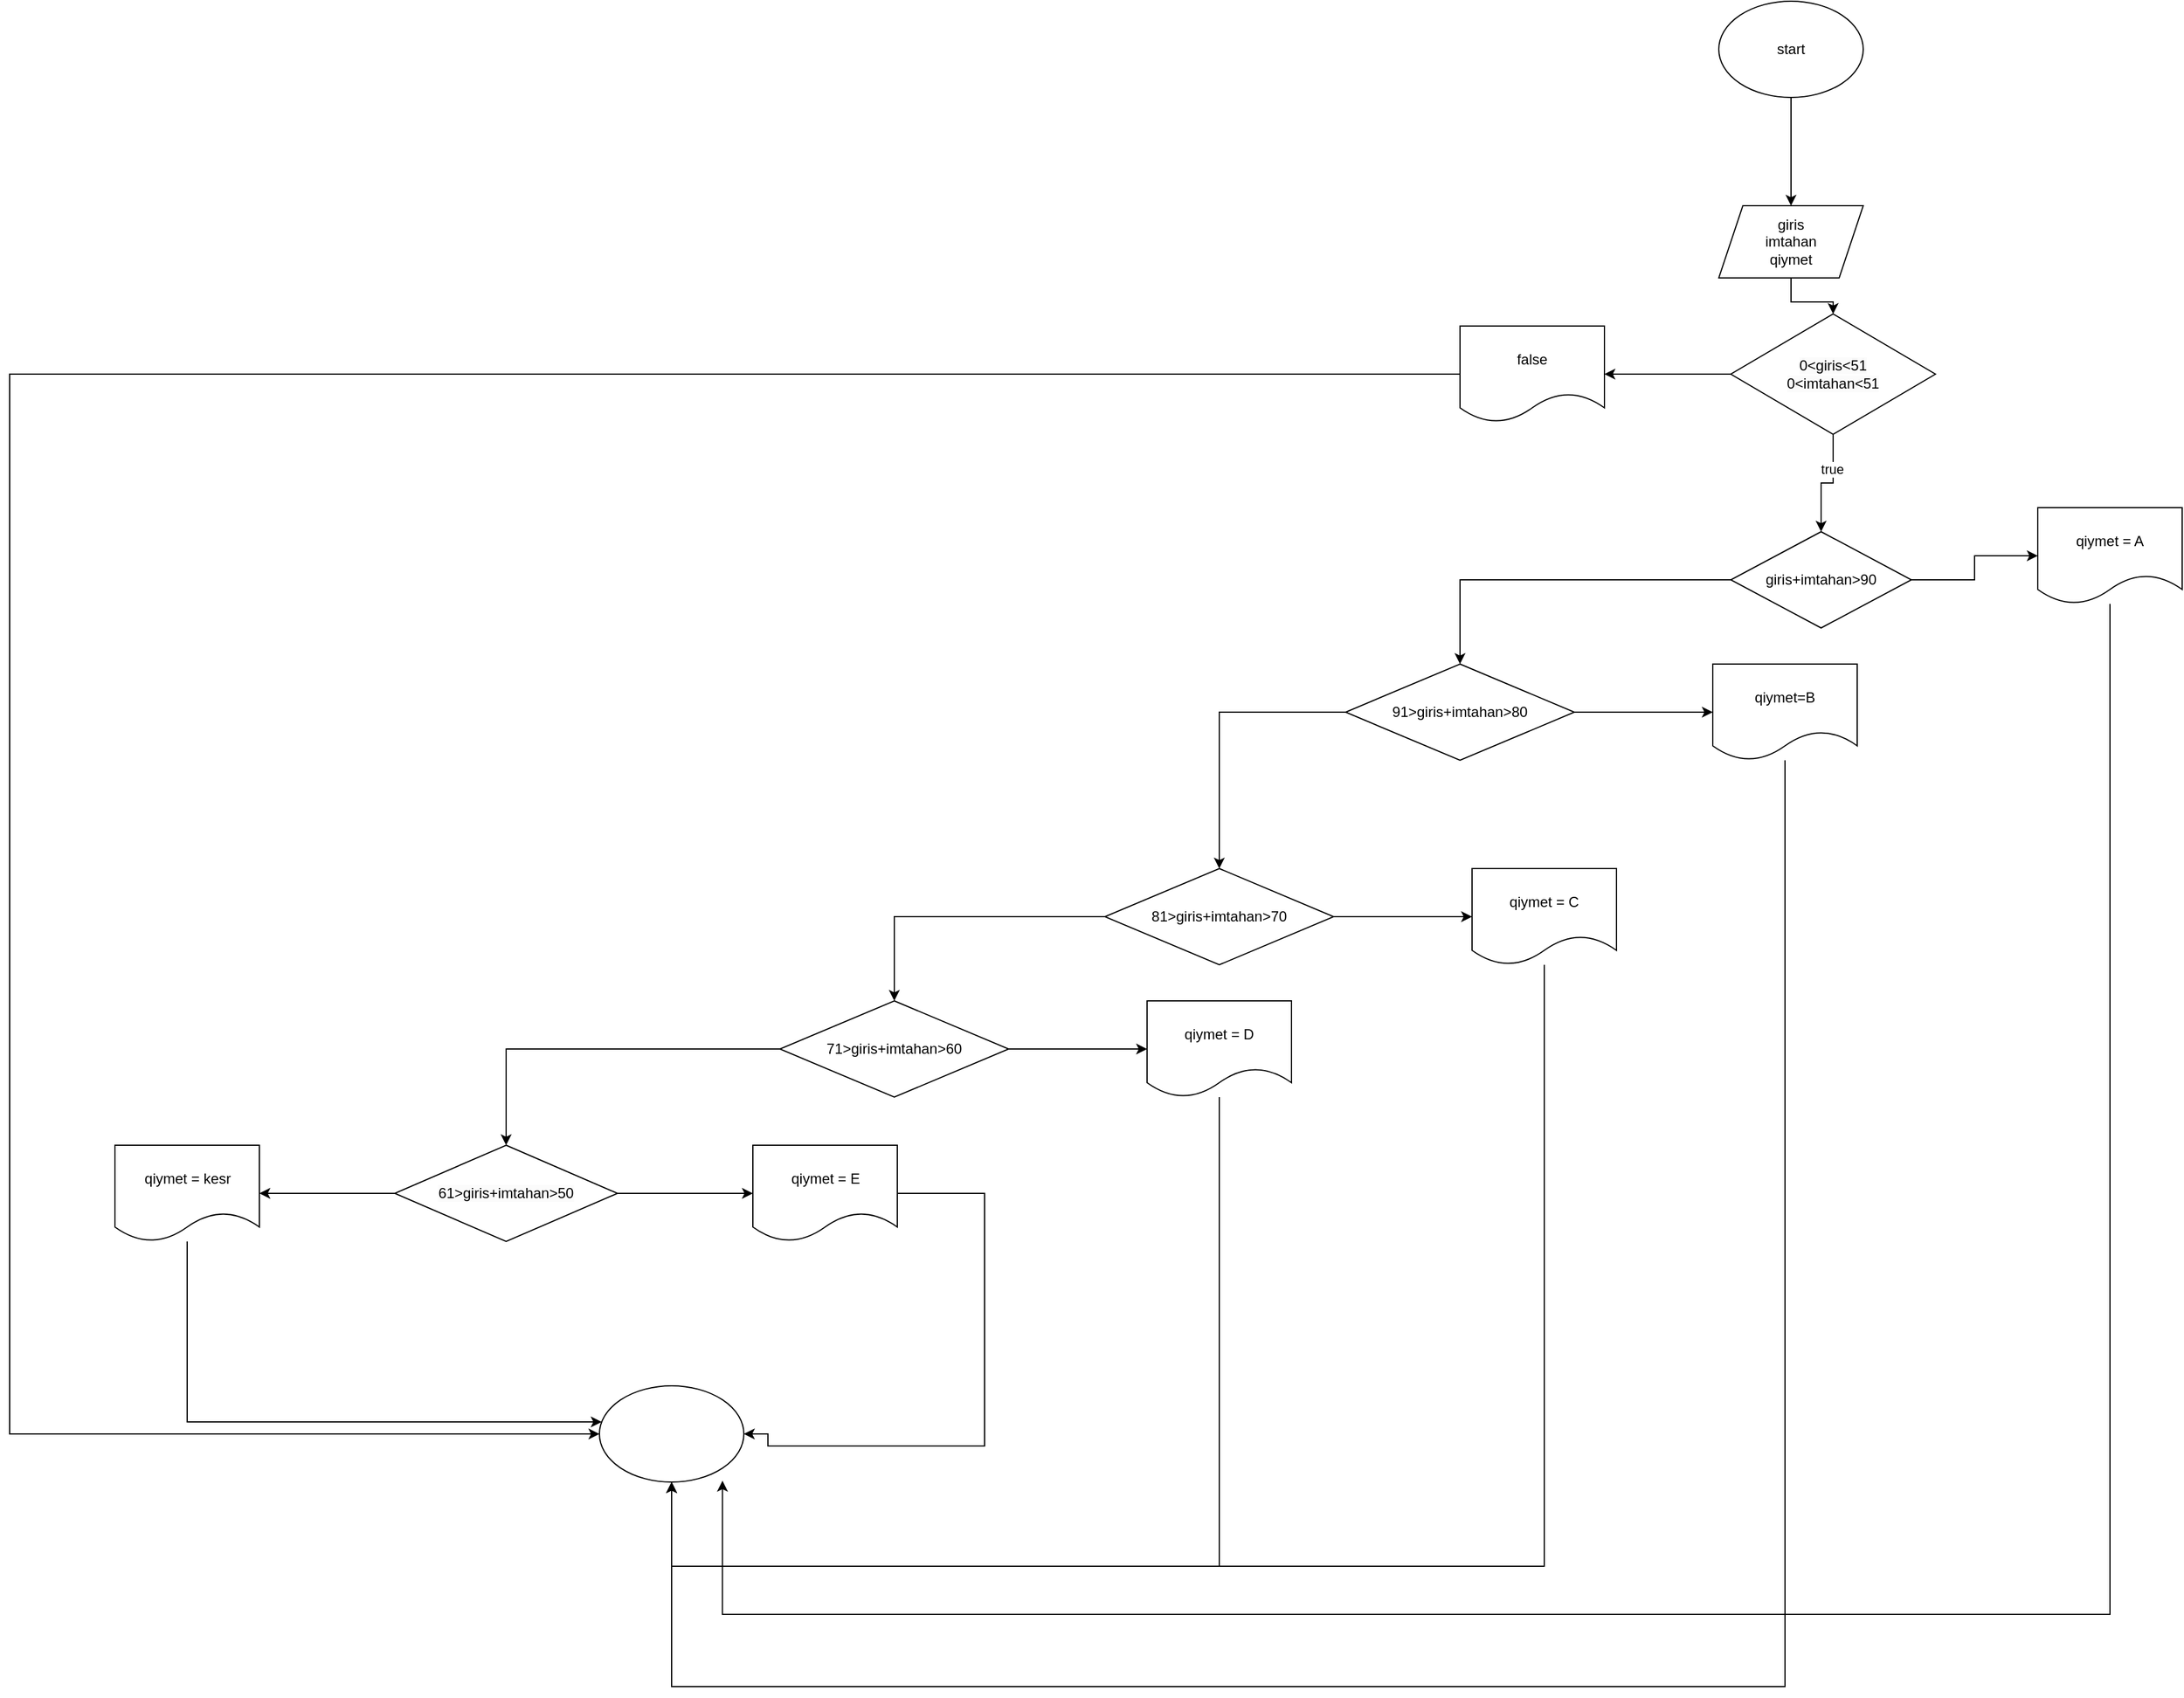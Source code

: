 <mxfile version="23.1.8" type="device">
  <diagram name="Page-1" id="t9x0q9P9hegh1RTQgQOG">
    <mxGraphModel dx="3800" dy="1114" grid="1" gridSize="10" guides="1" tooltips="1" connect="1" arrows="1" fold="1" page="1" pageScale="1" pageWidth="850" pageHeight="1100" math="0" shadow="0">
      <root>
        <mxCell id="0" />
        <mxCell id="1" parent="0" />
        <mxCell id="JcDBIYOGk32Cp_c7DMLU-3" value="" style="edgeStyle=orthogonalEdgeStyle;rounded=0;orthogonalLoop=1;jettySize=auto;html=1;" edge="1" parent="1" source="JcDBIYOGk32Cp_c7DMLU-1" target="JcDBIYOGk32Cp_c7DMLU-2">
          <mxGeometry relative="1" as="geometry" />
        </mxCell>
        <mxCell id="JcDBIYOGk32Cp_c7DMLU-1" value="start" style="ellipse;whiteSpace=wrap;html=1;" vertex="1" parent="1">
          <mxGeometry x="230" y="130" width="120" height="80" as="geometry" />
        </mxCell>
        <mxCell id="JcDBIYOGk32Cp_c7DMLU-5" value="" style="edgeStyle=orthogonalEdgeStyle;rounded=0;orthogonalLoop=1;jettySize=auto;html=1;" edge="1" parent="1" source="JcDBIYOGk32Cp_c7DMLU-39" target="JcDBIYOGk32Cp_c7DMLU-4">
          <mxGeometry relative="1" as="geometry" />
        </mxCell>
        <mxCell id="JcDBIYOGk32Cp_c7DMLU-43" value="true" style="edgeLabel;html=1;align=center;verticalAlign=middle;resizable=0;points=[];" vertex="1" connectable="0" parent="JcDBIYOGk32Cp_c7DMLU-5">
          <mxGeometry x="-0.365" y="-1" relative="1" as="geometry">
            <mxPoint as="offset" />
          </mxGeometry>
        </mxCell>
        <mxCell id="JcDBIYOGk32Cp_c7DMLU-2" value="giris&lt;br&gt;imtahan&lt;br&gt;qiymet" style="shape=parallelogram;perimeter=parallelogramPerimeter;whiteSpace=wrap;html=1;fixedSize=1;" vertex="1" parent="1">
          <mxGeometry x="230" y="300" width="120" height="60" as="geometry" />
        </mxCell>
        <mxCell id="JcDBIYOGk32Cp_c7DMLU-7" value="" style="edgeStyle=orthogonalEdgeStyle;rounded=0;orthogonalLoop=1;jettySize=auto;html=1;" edge="1" parent="1" source="JcDBIYOGk32Cp_c7DMLU-4" target="JcDBIYOGk32Cp_c7DMLU-6">
          <mxGeometry relative="1" as="geometry" />
        </mxCell>
        <mxCell id="JcDBIYOGk32Cp_c7DMLU-9" value="" style="edgeStyle=orthogonalEdgeStyle;rounded=0;orthogonalLoop=1;jettySize=auto;html=1;" edge="1" parent="1" source="JcDBIYOGk32Cp_c7DMLU-4" target="JcDBIYOGk32Cp_c7DMLU-8">
          <mxGeometry relative="1" as="geometry" />
        </mxCell>
        <mxCell id="JcDBIYOGk32Cp_c7DMLU-4" value="giris+imtahan&amp;gt;90" style="rhombus;whiteSpace=wrap;html=1;" vertex="1" parent="1">
          <mxGeometry x="240" y="571" width="150" height="80" as="geometry" />
        </mxCell>
        <mxCell id="JcDBIYOGk32Cp_c7DMLU-6" value="qiymet = A" style="shape=document;whiteSpace=wrap;html=1;boundedLbl=1;" vertex="1" parent="1">
          <mxGeometry x="495" y="551" width="120" height="80" as="geometry" />
        </mxCell>
        <mxCell id="JcDBIYOGk32Cp_c7DMLU-11" value="" style="edgeStyle=orthogonalEdgeStyle;rounded=0;orthogonalLoop=1;jettySize=auto;html=1;" edge="1" parent="1" source="JcDBIYOGk32Cp_c7DMLU-8" target="JcDBIYOGk32Cp_c7DMLU-10">
          <mxGeometry relative="1" as="geometry" />
        </mxCell>
        <mxCell id="JcDBIYOGk32Cp_c7DMLU-13" value="" style="edgeStyle=orthogonalEdgeStyle;rounded=0;orthogonalLoop=1;jettySize=auto;html=1;" edge="1" parent="1" source="JcDBIYOGk32Cp_c7DMLU-8" target="JcDBIYOGk32Cp_c7DMLU-12">
          <mxGeometry relative="1" as="geometry" />
        </mxCell>
        <mxCell id="JcDBIYOGk32Cp_c7DMLU-8" value="91&amp;gt;giris+imtahan&amp;gt;80" style="rhombus;whiteSpace=wrap;html=1;" vertex="1" parent="1">
          <mxGeometry x="-80" y="681" width="190" height="80" as="geometry" />
        </mxCell>
        <mxCell id="JcDBIYOGk32Cp_c7DMLU-37" style="edgeStyle=orthogonalEdgeStyle;rounded=0;orthogonalLoop=1;jettySize=auto;html=1;" edge="1" parent="1" source="JcDBIYOGk32Cp_c7DMLU-10" target="JcDBIYOGk32Cp_c7DMLU-32">
          <mxGeometry relative="1" as="geometry">
            <Array as="points">
              <mxPoint x="285" y="1531" />
              <mxPoint x="-640" y="1531" />
            </Array>
          </mxGeometry>
        </mxCell>
        <mxCell id="JcDBIYOGk32Cp_c7DMLU-10" value="qiymet=B" style="shape=document;whiteSpace=wrap;html=1;boundedLbl=1;" vertex="1" parent="1">
          <mxGeometry x="225" y="681" width="120" height="80" as="geometry" />
        </mxCell>
        <mxCell id="JcDBIYOGk32Cp_c7DMLU-19" value="" style="edgeStyle=orthogonalEdgeStyle;rounded=0;orthogonalLoop=1;jettySize=auto;html=1;" edge="1" parent="1" source="JcDBIYOGk32Cp_c7DMLU-12" target="JcDBIYOGk32Cp_c7DMLU-18">
          <mxGeometry relative="1" as="geometry" />
        </mxCell>
        <mxCell id="JcDBIYOGk32Cp_c7DMLU-21" value="" style="edgeStyle=orthogonalEdgeStyle;rounded=0;orthogonalLoop=1;jettySize=auto;html=1;" edge="1" parent="1" source="JcDBIYOGk32Cp_c7DMLU-12" target="JcDBIYOGk32Cp_c7DMLU-20">
          <mxGeometry relative="1" as="geometry" />
        </mxCell>
        <mxCell id="JcDBIYOGk32Cp_c7DMLU-12" value="81&amp;gt;giris+imtahan&amp;gt;70" style="rhombus;whiteSpace=wrap;html=1;" vertex="1" parent="1">
          <mxGeometry x="-280" y="851" width="190" height="80" as="geometry" />
        </mxCell>
        <mxCell id="JcDBIYOGk32Cp_c7DMLU-36" style="edgeStyle=orthogonalEdgeStyle;rounded=0;orthogonalLoop=1;jettySize=auto;html=1;" edge="1" parent="1" source="JcDBIYOGk32Cp_c7DMLU-18" target="JcDBIYOGk32Cp_c7DMLU-32">
          <mxGeometry relative="1" as="geometry">
            <Array as="points">
              <mxPoint x="85" y="1431" />
              <mxPoint x="-640" y="1431" />
            </Array>
          </mxGeometry>
        </mxCell>
        <mxCell id="JcDBIYOGk32Cp_c7DMLU-18" value="qiymet = C" style="shape=document;whiteSpace=wrap;html=1;boundedLbl=1;" vertex="1" parent="1">
          <mxGeometry x="25" y="851" width="120" height="80" as="geometry" />
        </mxCell>
        <mxCell id="JcDBIYOGk32Cp_c7DMLU-23" value="" style="edgeStyle=orthogonalEdgeStyle;rounded=0;orthogonalLoop=1;jettySize=auto;html=1;" edge="1" parent="1" source="JcDBIYOGk32Cp_c7DMLU-20" target="JcDBIYOGk32Cp_c7DMLU-22">
          <mxGeometry relative="1" as="geometry" />
        </mxCell>
        <mxCell id="JcDBIYOGk32Cp_c7DMLU-27" value="" style="edgeStyle=orthogonalEdgeStyle;rounded=0;orthogonalLoop=1;jettySize=auto;html=1;" edge="1" parent="1" source="JcDBIYOGk32Cp_c7DMLU-20" target="JcDBIYOGk32Cp_c7DMLU-26">
          <mxGeometry relative="1" as="geometry" />
        </mxCell>
        <mxCell id="JcDBIYOGk32Cp_c7DMLU-20" value="71&amp;gt;giris+imtahan&amp;gt;60" style="rhombus;whiteSpace=wrap;html=1;" vertex="1" parent="1">
          <mxGeometry x="-550" y="961" width="190" height="80" as="geometry" />
        </mxCell>
        <mxCell id="JcDBIYOGk32Cp_c7DMLU-35" style="edgeStyle=orthogonalEdgeStyle;rounded=0;orthogonalLoop=1;jettySize=auto;html=1;" edge="1" parent="1" source="JcDBIYOGk32Cp_c7DMLU-22" target="JcDBIYOGk32Cp_c7DMLU-32">
          <mxGeometry relative="1" as="geometry">
            <mxPoint x="-240" y="1341" as="targetPoint" />
            <Array as="points">
              <mxPoint x="-185" y="1431" />
              <mxPoint x="-640" y="1431" />
            </Array>
          </mxGeometry>
        </mxCell>
        <mxCell id="JcDBIYOGk32Cp_c7DMLU-22" value="qiymet = D" style="shape=document;whiteSpace=wrap;html=1;boundedLbl=1;" vertex="1" parent="1">
          <mxGeometry x="-245" y="961" width="120" height="80" as="geometry" />
        </mxCell>
        <mxCell id="JcDBIYOGk32Cp_c7DMLU-29" value="" style="edgeStyle=orthogonalEdgeStyle;rounded=0;orthogonalLoop=1;jettySize=auto;html=1;" edge="1" parent="1" source="JcDBIYOGk32Cp_c7DMLU-26" target="JcDBIYOGk32Cp_c7DMLU-28">
          <mxGeometry relative="1" as="geometry" />
        </mxCell>
        <mxCell id="JcDBIYOGk32Cp_c7DMLU-31" value="" style="edgeStyle=orthogonalEdgeStyle;rounded=0;orthogonalLoop=1;jettySize=auto;html=1;" edge="1" parent="1" source="JcDBIYOGk32Cp_c7DMLU-26" target="JcDBIYOGk32Cp_c7DMLU-30">
          <mxGeometry relative="1" as="geometry" />
        </mxCell>
        <mxCell id="JcDBIYOGk32Cp_c7DMLU-26" value="&lt;br&gt;&lt;span style=&quot;color: rgb(0, 0, 0); font-family: Helvetica; font-size: 12px; font-style: normal; font-variant-ligatures: normal; font-variant-caps: normal; font-weight: 400; letter-spacing: normal; orphans: 2; text-align: center; text-indent: 0px; text-transform: none; widows: 2; word-spacing: 0px; -webkit-text-stroke-width: 0px; background-color: rgb(251, 251, 251); text-decoration-thickness: initial; text-decoration-style: initial; text-decoration-color: initial; float: none; display: inline !important;&quot;&gt;61&amp;gt;giris+imtahan&amp;gt;50&lt;/span&gt;&lt;div&gt;&lt;br/&gt;&lt;/div&gt;" style="rhombus;whiteSpace=wrap;html=1;" vertex="1" parent="1">
          <mxGeometry x="-870" y="1081" width="185" height="80" as="geometry" />
        </mxCell>
        <mxCell id="JcDBIYOGk32Cp_c7DMLU-34" style="edgeStyle=orthogonalEdgeStyle;rounded=0;orthogonalLoop=1;jettySize=auto;html=1;entryX=1;entryY=0.5;entryDx=0;entryDy=0;" edge="1" parent="1" source="JcDBIYOGk32Cp_c7DMLU-28" target="JcDBIYOGk32Cp_c7DMLU-32">
          <mxGeometry relative="1" as="geometry">
            <Array as="points">
              <mxPoint x="-380" y="1121" />
              <mxPoint x="-380" y="1331" />
              <mxPoint x="-560" y="1331" />
              <mxPoint x="-560" y="1321" />
            </Array>
          </mxGeometry>
        </mxCell>
        <mxCell id="JcDBIYOGk32Cp_c7DMLU-28" value="qiymet = E" style="shape=document;whiteSpace=wrap;html=1;boundedLbl=1;" vertex="1" parent="1">
          <mxGeometry x="-572.5" y="1081" width="120" height="80" as="geometry" />
        </mxCell>
        <mxCell id="JcDBIYOGk32Cp_c7DMLU-33" style="edgeStyle=orthogonalEdgeStyle;rounded=0;orthogonalLoop=1;jettySize=auto;html=1;" edge="1" parent="1" source="JcDBIYOGk32Cp_c7DMLU-30" target="JcDBIYOGk32Cp_c7DMLU-32">
          <mxGeometry relative="1" as="geometry">
            <Array as="points">
              <mxPoint x="-1042" y="1311" />
            </Array>
          </mxGeometry>
        </mxCell>
        <mxCell id="JcDBIYOGk32Cp_c7DMLU-30" value="qiymet = kesr" style="shape=document;whiteSpace=wrap;html=1;boundedLbl=1;" vertex="1" parent="1">
          <mxGeometry x="-1102.5" y="1081" width="120" height="80" as="geometry" />
        </mxCell>
        <mxCell id="JcDBIYOGk32Cp_c7DMLU-32" value="" style="ellipse;whiteSpace=wrap;html=1;" vertex="1" parent="1">
          <mxGeometry x="-700" y="1281" width="120" height="80" as="geometry" />
        </mxCell>
        <mxCell id="JcDBIYOGk32Cp_c7DMLU-38" style="edgeStyle=orthogonalEdgeStyle;rounded=0;orthogonalLoop=1;jettySize=auto;html=1;entryX=0.852;entryY=0.986;entryDx=0;entryDy=0;entryPerimeter=0;" edge="1" parent="1" source="JcDBIYOGk32Cp_c7DMLU-6" target="JcDBIYOGk32Cp_c7DMLU-32">
          <mxGeometry relative="1" as="geometry">
            <Array as="points">
              <mxPoint x="555" y="1471" />
              <mxPoint x="-598" y="1471" />
            </Array>
          </mxGeometry>
        </mxCell>
        <mxCell id="JcDBIYOGk32Cp_c7DMLU-40" value="" style="edgeStyle=orthogonalEdgeStyle;rounded=0;orthogonalLoop=1;jettySize=auto;html=1;" edge="1" parent="1" source="JcDBIYOGk32Cp_c7DMLU-2" target="JcDBIYOGk32Cp_c7DMLU-39">
          <mxGeometry relative="1" as="geometry">
            <mxPoint x="290" y="360" as="sourcePoint" />
            <mxPoint x="315" y="571" as="targetPoint" />
          </mxGeometry>
        </mxCell>
        <mxCell id="JcDBIYOGk32Cp_c7DMLU-45" value="" style="edgeStyle=orthogonalEdgeStyle;rounded=0;orthogonalLoop=1;jettySize=auto;html=1;" edge="1" parent="1" source="JcDBIYOGk32Cp_c7DMLU-39" target="JcDBIYOGk32Cp_c7DMLU-44">
          <mxGeometry relative="1" as="geometry" />
        </mxCell>
        <mxCell id="JcDBIYOGk32Cp_c7DMLU-39" value="&lt;br&gt;&lt;span style=&quot;color: rgb(0, 0, 0); font-family: Helvetica; font-size: 12px; font-style: normal; font-variant-ligatures: normal; font-variant-caps: normal; font-weight: 400; letter-spacing: normal; orphans: 2; text-align: center; text-indent: 0px; text-transform: none; widows: 2; word-spacing: 0px; -webkit-text-stroke-width: 0px; background-color: rgb(251, 251, 251); text-decoration-thickness: initial; text-decoration-style: initial; text-decoration-color: initial; float: none; display: inline !important;&quot;&gt;0&amp;lt;giris&amp;lt;51&lt;/span&gt;&lt;br style=&quot;border-color: var(--border-color); color: rgb(0, 0, 0); font-family: Helvetica; font-size: 12px; font-style: normal; font-variant-ligatures: normal; font-variant-caps: normal; font-weight: 400; letter-spacing: normal; orphans: 2; text-align: center; text-indent: 0px; text-transform: none; widows: 2; word-spacing: 0px; -webkit-text-stroke-width: 0px; background-color: rgb(251, 251, 251); text-decoration-thickness: initial; text-decoration-style: initial; text-decoration-color: initial;&quot;&gt;&lt;span style=&quot;color: rgb(0, 0, 0); font-family: Helvetica; font-size: 12px; font-style: normal; font-variant-ligatures: normal; font-variant-caps: normal; font-weight: 400; letter-spacing: normal; orphans: 2; text-align: center; text-indent: 0px; text-transform: none; widows: 2; word-spacing: 0px; -webkit-text-stroke-width: 0px; background-color: rgb(251, 251, 251); text-decoration-thickness: initial; text-decoration-style: initial; text-decoration-color: initial; float: none; display: inline !important;&quot;&gt;0&amp;lt;imtahan&amp;lt;51&lt;/span&gt;&lt;br style=&quot;border-color: var(--border-color); color: rgb(0, 0, 0); font-family: Helvetica; font-size: 12px; font-style: normal; font-variant-ligatures: normal; font-variant-caps: normal; font-weight: 400; letter-spacing: normal; orphans: 2; text-align: center; text-indent: 0px; text-transform: none; widows: 2; word-spacing: 0px; -webkit-text-stroke-width: 0px; background-color: rgb(251, 251, 251); text-decoration-thickness: initial; text-decoration-style: initial; text-decoration-color: initial;&quot;&gt;&lt;div&gt;&lt;br/&gt;&lt;/div&gt;" style="rhombus;whiteSpace=wrap;html=1;" vertex="1" parent="1">
          <mxGeometry x="240" y="390" width="170" height="100" as="geometry" />
        </mxCell>
        <mxCell id="JcDBIYOGk32Cp_c7DMLU-46" style="edgeStyle=orthogonalEdgeStyle;rounded=0;orthogonalLoop=1;jettySize=auto;html=1;" edge="1" parent="1" source="JcDBIYOGk32Cp_c7DMLU-44" target="JcDBIYOGk32Cp_c7DMLU-32">
          <mxGeometry relative="1" as="geometry">
            <Array as="points">
              <mxPoint x="-1190" y="440" />
              <mxPoint x="-1190" y="1321" />
            </Array>
          </mxGeometry>
        </mxCell>
        <mxCell id="JcDBIYOGk32Cp_c7DMLU-44" value="false" style="shape=document;whiteSpace=wrap;html=1;boundedLbl=1;" vertex="1" parent="1">
          <mxGeometry x="15" y="400" width="120" height="80" as="geometry" />
        </mxCell>
      </root>
    </mxGraphModel>
  </diagram>
</mxfile>
